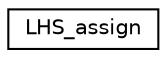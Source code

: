 digraph "Graphical Class Hierarchy"
{
 // LATEX_PDF_SIZE
  edge [fontname="Helvetica",fontsize="10",labelfontname="Helvetica",labelfontsize="10"];
  node [fontname="Helvetica",fontsize="10",shape=record];
  rankdir="LR";
  Node0 [label="LHS_assign",height=0.2,width=0.4,color="black", fillcolor="white", style="filled",URL="$struct_l_h_s__assign.html",tooltip=" "];
}

